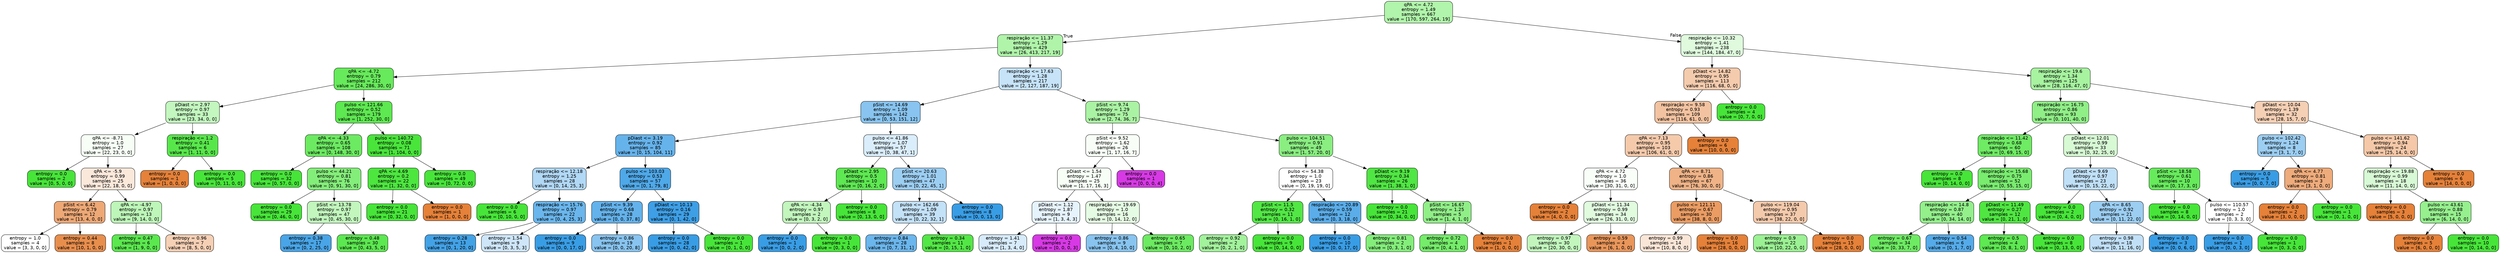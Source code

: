 digraph Tree {
node [shape=box, style="filled, rounded", color="black", fontname="helvetica"] ;
edge [fontname="helvetica"] ;
0 [label="qPA <= 4.72\nentropy = 1.49\nsamples = 667\nvalue = [170, 597, 264, 19]", fillcolor="#b1f4ab"] ;
1 [label="respiração <= 11.37\nentropy = 1.29\nsamples = 429\nvalue = [26, 413, 217, 19]", fillcolor="#b0f4aa"] ;
0 -> 1 [labeldistance=2.5, labelangle=45, headlabel="True"] ;
2 [label="qPA <= -4.72\nentropy = 0.79\nsamples = 212\nvalue = [24, 286, 30, 0]", fillcolor="#67ea5b"] ;
1 -> 2 ;
3 [label="pDiast <= 2.97\nentropy = 0.97\nsamples = 33\nvalue = [23, 34, 0, 0]", fillcolor="#c3f7bf"] ;
2 -> 3 ;
4 [label="qPA <= -8.71\nentropy = 1.0\nsamples = 27\nvalue = [22, 23, 0, 0]", fillcolor="#f7fef6"] ;
3 -> 4 ;
5 [label="entropy = 0.0\nsamples = 2\nvalue = [0, 5, 0, 0]", fillcolor="#47e539"] ;
4 -> 5 ;
6 [label="qPA <= -5.9\nentropy = 0.99\nsamples = 25\nvalue = [22, 18, 0, 0]", fillcolor="#fae8db"] ;
4 -> 6 ;
7 [label="pSist <= 6.42\nentropy = 0.79\nsamples = 12\nvalue = [13, 4, 0, 0]", fillcolor="#eda876"] ;
6 -> 7 ;
8 [label="entropy = 1.0\nsamples = 4\nvalue = [3, 3, 0, 0]", fillcolor="#ffffff"] ;
7 -> 8 ;
9 [label="entropy = 0.44\nsamples = 8\nvalue = [10, 1, 0, 0]", fillcolor="#e88e4d"] ;
7 -> 9 ;
10 [label="qPA <= -4.97\nentropy = 0.97\nsamples = 13\nvalue = [9, 14, 0, 0]", fillcolor="#bdf6b8"] ;
6 -> 10 ;
11 [label="entropy = 0.47\nsamples = 6\nvalue = [1, 9, 0, 0]", fillcolor="#5be84f"] ;
10 -> 11 ;
12 [label="entropy = 0.96\nsamples = 7\nvalue = [8, 5, 0, 0]", fillcolor="#f5d0b5"] ;
10 -> 12 ;
13 [label="respiração <= 1.2\nentropy = 0.41\nsamples = 6\nvalue = [1, 11, 0, 0]", fillcolor="#58e74b"] ;
3 -> 13 ;
14 [label="entropy = 0.0\nsamples = 1\nvalue = [1, 0, 0, 0]", fillcolor="#e58139"] ;
13 -> 14 ;
15 [label="entropy = 0.0\nsamples = 5\nvalue = [0, 11, 0, 0]", fillcolor="#47e539"] ;
13 -> 15 ;
16 [label="pulso <= 121.66\nentropy = 0.52\nsamples = 179\nvalue = [1, 252, 30, 0]", fillcolor="#5ee851"] ;
2 -> 16 ;
17 [label="qPA <= -4.33\nentropy = 0.65\nsamples = 108\nvalue = [0, 148, 30, 0]", fillcolor="#6cea61"] ;
16 -> 17 ;
18 [label="entropy = 0.0\nsamples = 32\nvalue = [0, 57, 0, 0]", fillcolor="#47e539"] ;
17 -> 18 ;
19 [label="pulso <= 44.21\nentropy = 0.81\nsamples = 76\nvalue = [0, 91, 30, 0]", fillcolor="#84ee7a"] ;
17 -> 19 ;
20 [label="entropy = 0.0\nsamples = 29\nvalue = [0, 46, 0, 0]", fillcolor="#47e539"] ;
19 -> 20 ;
21 [label="pSist <= 13.78\nentropy = 0.97\nsamples = 47\nvalue = [0, 45, 30, 0]", fillcolor="#c2f6bd"] ;
19 -> 21 ;
22 [label="entropy = 0.38\nsamples = 17\nvalue = [0, 2, 25, 0]", fillcolor="#49a5e7"] ;
21 -> 22 ;
23 [label="entropy = 0.48\nsamples = 30\nvalue = [0, 43, 5, 0]", fillcolor="#5ce850"] ;
21 -> 23 ;
24 [label="pulso <= 140.72\nentropy = 0.08\nsamples = 71\nvalue = [1, 104, 0, 0]", fillcolor="#49e53b"] ;
16 -> 24 ;
25 [label="qPA <= 4.69\nentropy = 0.2\nsamples = 22\nvalue = [1, 32, 0, 0]", fillcolor="#4de63f"] ;
24 -> 25 ;
26 [label="entropy = 0.0\nsamples = 21\nvalue = [0, 32, 0, 0]", fillcolor="#47e539"] ;
25 -> 26 ;
27 [label="entropy = 0.0\nsamples = 1\nvalue = [1, 0, 0, 0]", fillcolor="#e58139"] ;
25 -> 27 ;
28 [label="entropy = 0.0\nsamples = 49\nvalue = [0, 72, 0, 0]", fillcolor="#47e539"] ;
24 -> 28 ;
29 [label="respiração <= 17.63\nentropy = 1.28\nsamples = 217\nvalue = [2, 127, 187, 19]", fillcolor="#c6e3f8"] ;
1 -> 29 ;
30 [label="pSist <= 14.69\nentropy = 1.09\nsamples = 142\nvalue = [0, 53, 151, 12]", fillcolor="#88c4ef"] ;
29 -> 30 ;
31 [label="pDiast <= 3.19\nentropy = 0.92\nsamples = 85\nvalue = [0, 15, 104, 11]", fillcolor="#66b3eb"] ;
30 -> 31 ;
32 [label="respiração <= 12.18\nentropy = 1.25\nsamples = 28\nvalue = [0, 14, 25, 3]", fillcolor="#b1d8f5"] ;
31 -> 32 ;
33 [label="entropy = 0.0\nsamples = 6\nvalue = [0, 10, 0, 0]", fillcolor="#47e539"] ;
32 -> 33 ;
34 [label="respiração <= 15.76\nentropy = 0.97\nsamples = 22\nvalue = [0, 4, 25, 3]", fillcolor="#6ab6ec"] ;
32 -> 34 ;
35 [label="entropy = 0.28\nsamples = 13\nvalue = [0, 1, 20, 0]", fillcolor="#43a2e6"] ;
34 -> 35 ;
36 [label="entropy = 1.54\nsamples = 9\nvalue = [0, 3, 5, 3]", fillcolor="#cee6f8"] ;
34 -> 36 ;
37 [label="pulso <= 103.03\nentropy = 0.53\nsamples = 57\nvalue = [0, 1, 79, 8]", fillcolor="#4fa8e8"] ;
31 -> 37 ;
38 [label="pSist <= 9.39\nentropy = 0.68\nsamples = 28\nvalue = [0, 0, 37, 8]", fillcolor="#64b2eb"] ;
37 -> 38 ;
39 [label="entropy = 0.0\nsamples = 9\nvalue = [0, 0, 17, 0]", fillcolor="#399de5"] ;
38 -> 39 ;
40 [label="entropy = 0.86\nsamples = 19\nvalue = [0, 0, 20, 8]", fillcolor="#88c4ef"] ;
38 -> 40 ;
41 [label="pDiast <= 10.13\nentropy = 0.16\nsamples = 29\nvalue = [0, 1, 42, 0]", fillcolor="#3e9fe6"] ;
37 -> 41 ;
42 [label="entropy = 0.0\nsamples = 28\nvalue = [0, 0, 42, 0]", fillcolor="#399de5"] ;
41 -> 42 ;
43 [label="entropy = 0.0\nsamples = 1\nvalue = [0, 1, 0, 0]", fillcolor="#47e539"] ;
41 -> 43 ;
44 [label="pulso <= 41.86\nentropy = 1.07\nsamples = 57\nvalue = [0, 38, 47, 1]", fillcolor="#daedfa"] ;
30 -> 44 ;
45 [label="pDiast <= 2.95\nentropy = 0.5\nsamples = 10\nvalue = [0, 16, 2, 0]", fillcolor="#5ee852"] ;
44 -> 45 ;
46 [label="qPA <= -4.34\nentropy = 0.97\nsamples = 2\nvalue = [0, 3, 2, 0]", fillcolor="#c2f6bd"] ;
45 -> 46 ;
47 [label="entropy = 0.0\nsamples = 1\nvalue = [0, 0, 2, 0]", fillcolor="#399de5"] ;
46 -> 47 ;
48 [label="entropy = 0.0\nsamples = 1\nvalue = [0, 3, 0, 0]", fillcolor="#47e539"] ;
46 -> 48 ;
49 [label="entropy = 0.0\nsamples = 8\nvalue = [0, 13, 0, 0]", fillcolor="#47e539"] ;
45 -> 49 ;
50 [label="pSist <= 20.63\nentropy = 1.01\nsamples = 47\nvalue = [0, 22, 45, 1]", fillcolor="#9ccef2"] ;
44 -> 50 ;
51 [label="pulso <= 162.66\nentropy = 1.09\nsamples = 39\nvalue = [0, 22, 32, 1]", fillcolor="#c3e1f7"] ;
50 -> 51 ;
52 [label="entropy = 0.84\nsamples = 28\nvalue = [0, 7, 31, 1]", fillcolor="#6bb6ec"] ;
51 -> 52 ;
53 [label="entropy = 0.34\nsamples = 11\nvalue = [0, 15, 1, 0]", fillcolor="#53e746"] ;
51 -> 53 ;
54 [label="entropy = 0.0\nsamples = 8\nvalue = [0, 0, 13, 0]", fillcolor="#399de5"] ;
50 -> 54 ;
55 [label="pSist <= 9.74\nentropy = 1.29\nsamples = 75\nvalue = [2, 74, 36, 7]", fillcolor="#abf3a4"] ;
29 -> 55 ;
56 [label="pSist <= 9.52\nentropy = 1.62\nsamples = 26\nvalue = [1, 17, 16, 7]", fillcolor="#f8fef7"] ;
55 -> 56 ;
57 [label="pDiast <= 1.54\nentropy = 1.47\nsamples = 25\nvalue = [1, 17, 16, 3]", fillcolor="#f6fef6"] ;
56 -> 57 ;
58 [label="pDiast <= 1.12\nentropy = 1.87\nsamples = 9\nvalue = [1, 3, 4, 3]", fillcolor="#e6f3fc"] ;
57 -> 58 ;
59 [label="entropy = 1.41\nsamples = 7\nvalue = [1, 3, 4, 0]", fillcolor="#d7ebfa"] ;
58 -> 59 ;
60 [label="entropy = 0.0\nsamples = 2\nvalue = [0, 0, 0, 3]", fillcolor="#d739e5"] ;
58 -> 60 ;
61 [label="respiração <= 19.69\nentropy = 1.0\nsamples = 16\nvalue = [0, 14, 12, 0]", fillcolor="#e5fbe3"] ;
57 -> 61 ;
62 [label="entropy = 0.86\nsamples = 9\nvalue = [0, 4, 10, 0]", fillcolor="#88c4ef"] ;
61 -> 62 ;
63 [label="entropy = 0.65\nsamples = 7\nvalue = [0, 10, 2, 0]", fillcolor="#6cea61"] ;
61 -> 63 ;
64 [label="entropy = 0.0\nsamples = 1\nvalue = [0, 0, 0, 4]", fillcolor="#d739e5"] ;
56 -> 64 ;
65 [label="pulso <= 104.51\nentropy = 0.91\nsamples = 49\nvalue = [1, 57, 20, 0]", fillcolor="#8aee81"] ;
55 -> 65 ;
66 [label="pulso <= 54.38\nentropy = 1.0\nsamples = 23\nvalue = [0, 19, 19, 0]", fillcolor="#ffffff"] ;
65 -> 66 ;
67 [label="pSist <= 11.5\nentropy = 0.32\nsamples = 11\nvalue = [0, 16, 1, 0]", fillcolor="#52e745"] ;
66 -> 67 ;
68 [label="entropy = 0.92\nsamples = 2\nvalue = [0, 2, 1, 0]", fillcolor="#a3f29c"] ;
67 -> 68 ;
69 [label="entropy = 0.0\nsamples = 9\nvalue = [0, 14, 0, 0]", fillcolor="#47e539"] ;
67 -> 69 ;
70 [label="respiração <= 20.89\nentropy = 0.59\nsamples = 12\nvalue = [0, 3, 18, 0]", fillcolor="#5aade9"] ;
66 -> 70 ;
71 [label="entropy = 0.0\nsamples = 10\nvalue = [0, 0, 17, 0]", fillcolor="#399de5"] ;
70 -> 71 ;
72 [label="entropy = 0.81\nsamples = 2\nvalue = [0, 3, 1, 0]", fillcolor="#84ee7b"] ;
70 -> 72 ;
73 [label="pDiast <= 9.19\nentropy = 0.34\nsamples = 26\nvalue = [1, 38, 1, 0]", fillcolor="#50e643"] ;
65 -> 73 ;
74 [label="entropy = 0.0\nsamples = 21\nvalue = [0, 34, 0, 0]", fillcolor="#47e539"] ;
73 -> 74 ;
75 [label="pSist <= 16.67\nentropy = 1.25\nsamples = 5\nvalue = [1, 4, 1, 0]", fillcolor="#91ef88"] ;
73 -> 75 ;
76 [label="entropy = 0.72\nsamples = 4\nvalue = [0, 4, 1, 0]", fillcolor="#75ec6a"] ;
75 -> 76 ;
77 [label="entropy = 0.0\nsamples = 1\nvalue = [1, 0, 0, 0]", fillcolor="#e58139"] ;
75 -> 77 ;
78 [label="respiração <= 10.32\nentropy = 1.41\nsamples = 238\nvalue = [144, 184, 47, 0]", fillcolor="#dffadd"] ;
0 -> 78 [labeldistance=2.5, labelangle=-45, headlabel="False"] ;
79 [label="pDiast <= 14.82\nentropy = 0.95\nsamples = 113\nvalue = [116, 68, 0, 0]", fillcolor="#f4cbad"] ;
78 -> 79 ;
80 [label="respiração <= 9.58\nentropy = 0.93\nsamples = 109\nvalue = [116, 61, 0, 0]", fillcolor="#f3c3a1"] ;
79 -> 80 ;
81 [label="qPA <= 7.13\nentropy = 0.95\nsamples = 103\nvalue = [106, 61, 0, 0]", fillcolor="#f4caab"] ;
80 -> 81 ;
82 [label="qPA <= 4.72\nentropy = 1.0\nsamples = 36\nvalue = [30, 31, 0, 0]", fillcolor="#f9fef9"] ;
81 -> 82 ;
83 [label="entropy = 0.0\nsamples = 2\nvalue = [4, 0, 0, 0]", fillcolor="#e58139"] ;
82 -> 83 ;
84 [label="pDiast <= 11.34\nentropy = 0.99\nsamples = 34\nvalue = [26, 31, 0, 0]", fillcolor="#e1fbdf"] ;
82 -> 84 ;
85 [label="entropy = 0.97\nsamples = 30\nvalue = [20, 30, 0, 0]", fillcolor="#c2f6bd"] ;
84 -> 85 ;
86 [label="entropy = 0.59\nsamples = 4\nvalue = [6, 1, 0, 0]", fillcolor="#e9965a"] ;
84 -> 86 ;
87 [label="qPA <= 8.71\nentropy = 0.86\nsamples = 67\nvalue = [76, 30, 0, 0]", fillcolor="#efb387"] ;
81 -> 87 ;
88 [label="pulso <= 121.11\nentropy = 0.67\nsamples = 30\nvalue = [38, 8, 0, 0]", fillcolor="#ea9c63"] ;
87 -> 88 ;
89 [label="entropy = 0.99\nsamples = 14\nvalue = [10, 8, 0, 0]", fillcolor="#fae6d7"] ;
88 -> 89 ;
90 [label="entropy = 0.0\nsamples = 16\nvalue = [28, 0, 0, 0]", fillcolor="#e58139"] ;
88 -> 90 ;
91 [label="pulso <= 119.04\nentropy = 0.95\nsamples = 37\nvalue = [38, 22, 0, 0]", fillcolor="#f4caac"] ;
87 -> 91 ;
92 [label="entropy = 0.9\nsamples = 22\nvalue = [10, 22, 0, 0]", fillcolor="#9bf193"] ;
91 -> 92 ;
93 [label="entropy = 0.0\nsamples = 15\nvalue = [28, 0, 0, 0]", fillcolor="#e58139"] ;
91 -> 93 ;
94 [label="entropy = 0.0\nsamples = 6\nvalue = [10, 0, 0, 0]", fillcolor="#e58139"] ;
80 -> 94 ;
95 [label="entropy = 0.0\nsamples = 4\nvalue = [0, 7, 0, 0]", fillcolor="#47e539"] ;
79 -> 95 ;
96 [label="respiração <= 19.6\nentropy = 1.34\nsamples = 125\nvalue = [28, 116, 47, 0]", fillcolor="#a7f3a0"] ;
78 -> 96 ;
97 [label="respiração <= 16.75\nentropy = 0.86\nsamples = 93\nvalue = [0, 101, 40, 0]", fillcolor="#90ef87"] ;
96 -> 97 ;
98 [label="respiração <= 11.42\nentropy = 0.68\nsamples = 60\nvalue = [0, 69, 15, 0]", fillcolor="#6feb64"] ;
97 -> 98 ;
99 [label="entropy = 0.0\nsamples = 8\nvalue = [0, 14, 0, 0]", fillcolor="#47e539"] ;
98 -> 99 ;
100 [label="respiração <= 15.68\nentropy = 0.75\nsamples = 52\nvalue = [0, 55, 15, 0]", fillcolor="#79ec6f"] ;
98 -> 100 ;
101 [label="respiração <= 14.8\nentropy = 0.87\nsamples = 40\nvalue = [0, 34, 14, 0]", fillcolor="#93f08b"] ;
100 -> 101 ;
102 [label="entropy = 0.67\nsamples = 34\nvalue = [0, 33, 7, 0]", fillcolor="#6eeb63"] ;
101 -> 102 ;
103 [label="entropy = 0.54\nsamples = 6\nvalue = [0, 1, 7, 0]", fillcolor="#55abe9"] ;
101 -> 103 ;
104 [label="pDiast <= 11.49\nentropy = 0.27\nsamples = 12\nvalue = [0, 21, 1, 0]", fillcolor="#50e642"] ;
100 -> 104 ;
105 [label="entropy = 0.5\nsamples = 4\nvalue = [0, 8, 1, 0]", fillcolor="#5ee852"] ;
104 -> 105 ;
106 [label="entropy = 0.0\nsamples = 8\nvalue = [0, 13, 0, 0]", fillcolor="#47e539"] ;
104 -> 106 ;
107 [label="pDiast <= 12.01\nentropy = 0.99\nsamples = 33\nvalue = [0, 32, 25, 0]", fillcolor="#d7f9d4"] ;
97 -> 107 ;
108 [label="pDiast <= 9.69\nentropy = 0.97\nsamples = 23\nvalue = [0, 15, 22, 0]", fillcolor="#c0e0f7"] ;
107 -> 108 ;
109 [label="entropy = 0.0\nsamples = 2\nvalue = [0, 4, 0, 0]", fillcolor="#47e539"] ;
108 -> 109 ;
110 [label="qPA <= 8.65\nentropy = 0.92\nsamples = 21\nvalue = [0, 11, 22, 0]", fillcolor="#9ccef2"] ;
108 -> 110 ;
111 [label="entropy = 0.98\nsamples = 18\nvalue = [0, 11, 16, 0]", fillcolor="#c1e0f7"] ;
110 -> 111 ;
112 [label="entropy = 0.0\nsamples = 3\nvalue = [0, 0, 6, 0]", fillcolor="#399de5"] ;
110 -> 112 ;
113 [label="pSist <= 18.58\nentropy = 0.61\nsamples = 10\nvalue = [0, 17, 3, 0]", fillcolor="#67ea5c"] ;
107 -> 113 ;
114 [label="entropy = 0.0\nsamples = 8\nvalue = [0, 14, 0, 0]", fillcolor="#47e539"] ;
113 -> 114 ;
115 [label="pulso <= 110.57\nentropy = 1.0\nsamples = 2\nvalue = [0, 3, 3, 0]", fillcolor="#ffffff"] ;
113 -> 115 ;
116 [label="entropy = 0.0\nsamples = 1\nvalue = [0, 0, 3, 0]", fillcolor="#399de5"] ;
115 -> 116 ;
117 [label="entropy = 0.0\nsamples = 1\nvalue = [0, 3, 0, 0]", fillcolor="#47e539"] ;
115 -> 117 ;
118 [label="pDiast <= 10.04\nentropy = 1.39\nsamples = 32\nvalue = [28, 15, 7, 0]", fillcolor="#f5d0b5"] ;
96 -> 118 ;
119 [label="pulso <= 102.42\nentropy = 1.24\nsamples = 8\nvalue = [3, 1, 7, 0]", fillcolor="#9ccef2"] ;
118 -> 119 ;
120 [label="entropy = 0.0\nsamples = 5\nvalue = [0, 0, 7, 0]", fillcolor="#399de5"] ;
119 -> 120 ;
121 [label="qPA <= 4.77\nentropy = 0.81\nsamples = 3\nvalue = [3, 1, 0, 0]", fillcolor="#eeab7b"] ;
119 -> 121 ;
122 [label="entropy = 0.0\nsamples = 2\nvalue = [3, 0, 0, 0]", fillcolor="#e58139"] ;
121 -> 122 ;
123 [label="entropy = 0.0\nsamples = 1\nvalue = [0, 1, 0, 0]", fillcolor="#47e539"] ;
121 -> 123 ;
124 [label="pulso <= 141.62\nentropy = 0.94\nsamples = 24\nvalue = [25, 14, 0, 0]", fillcolor="#f4c8a8"] ;
118 -> 124 ;
125 [label="respiração <= 19.88\nentropy = 0.99\nsamples = 18\nvalue = [11, 14, 0, 0]", fillcolor="#d8f9d5"] ;
124 -> 125 ;
126 [label="entropy = 0.0\nsamples = 3\nvalue = [5, 0, 0, 0]", fillcolor="#e58139"] ;
125 -> 126 ;
127 [label="pulso <= 43.61\nentropy = 0.88\nsamples = 15\nvalue = [6, 14, 0, 0]", fillcolor="#96f08e"] ;
125 -> 127 ;
128 [label="entropy = 0.0\nsamples = 5\nvalue = [6, 0, 0, 0]", fillcolor="#e58139"] ;
127 -> 128 ;
129 [label="entropy = 0.0\nsamples = 10\nvalue = [0, 14, 0, 0]", fillcolor="#47e539"] ;
127 -> 129 ;
130 [label="entropy = 0.0\nsamples = 6\nvalue = [14, 0, 0, 0]", fillcolor="#e58139"] ;
124 -> 130 ;
}